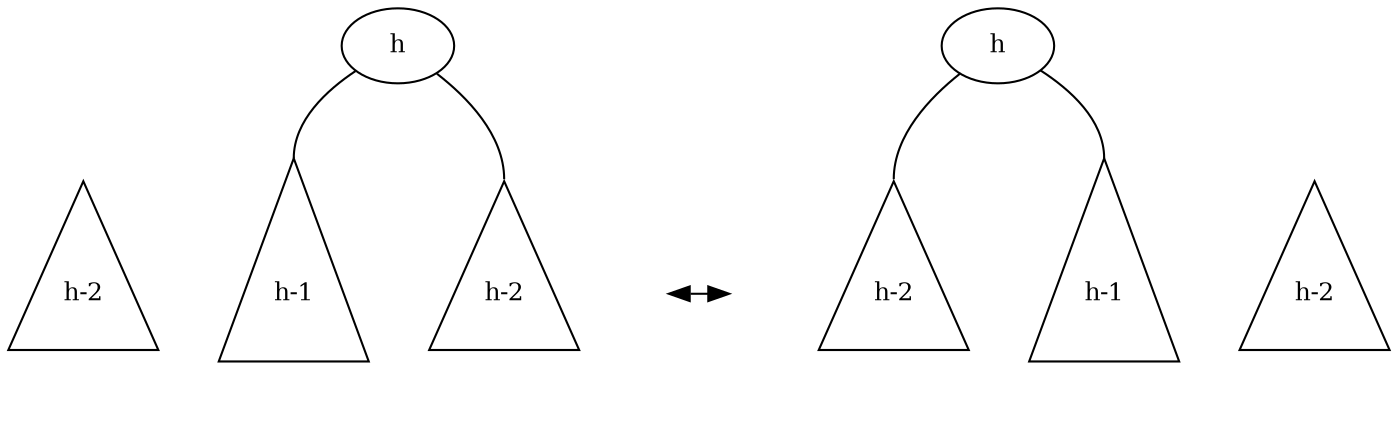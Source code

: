 digraph Merge {
  edge [dir=none];
  node [fontsize=12];
  nodesep=0.4;
  A [shape="triangle", width=1, height=1.5, label="h-2"]
  B [label="h"];
  Bleft [shape="triangle", width=1, height=1.8, label="h-1"];
  Bright [shape="triangle", width=1, height=1.5, label="h-2"];
  B -> Bleft:n;
  B -> Bright:n;
  C [label="h"];
  Cleft [shape="triangle", width=1, height=1.5, label="h-2"];
  Cright [shape="triangle", width=1, height=1.8, label="h-1"];
  C -> Cleft:n;
  C -> Cright:n;
  D [shape="triangle", width=1, height=1.5, label="h-2"];
  breakL [label="", style=invis, width=0.2];
  breakR [label="", style=invis, width=0.2];
  { rank=same;
    A -> Bleft -> Bright -> breakL [style=invis];
    breakL -> breakR [dir=both];
    breakR -> Cleft -> Cright -> D [style=invis]; }
}

